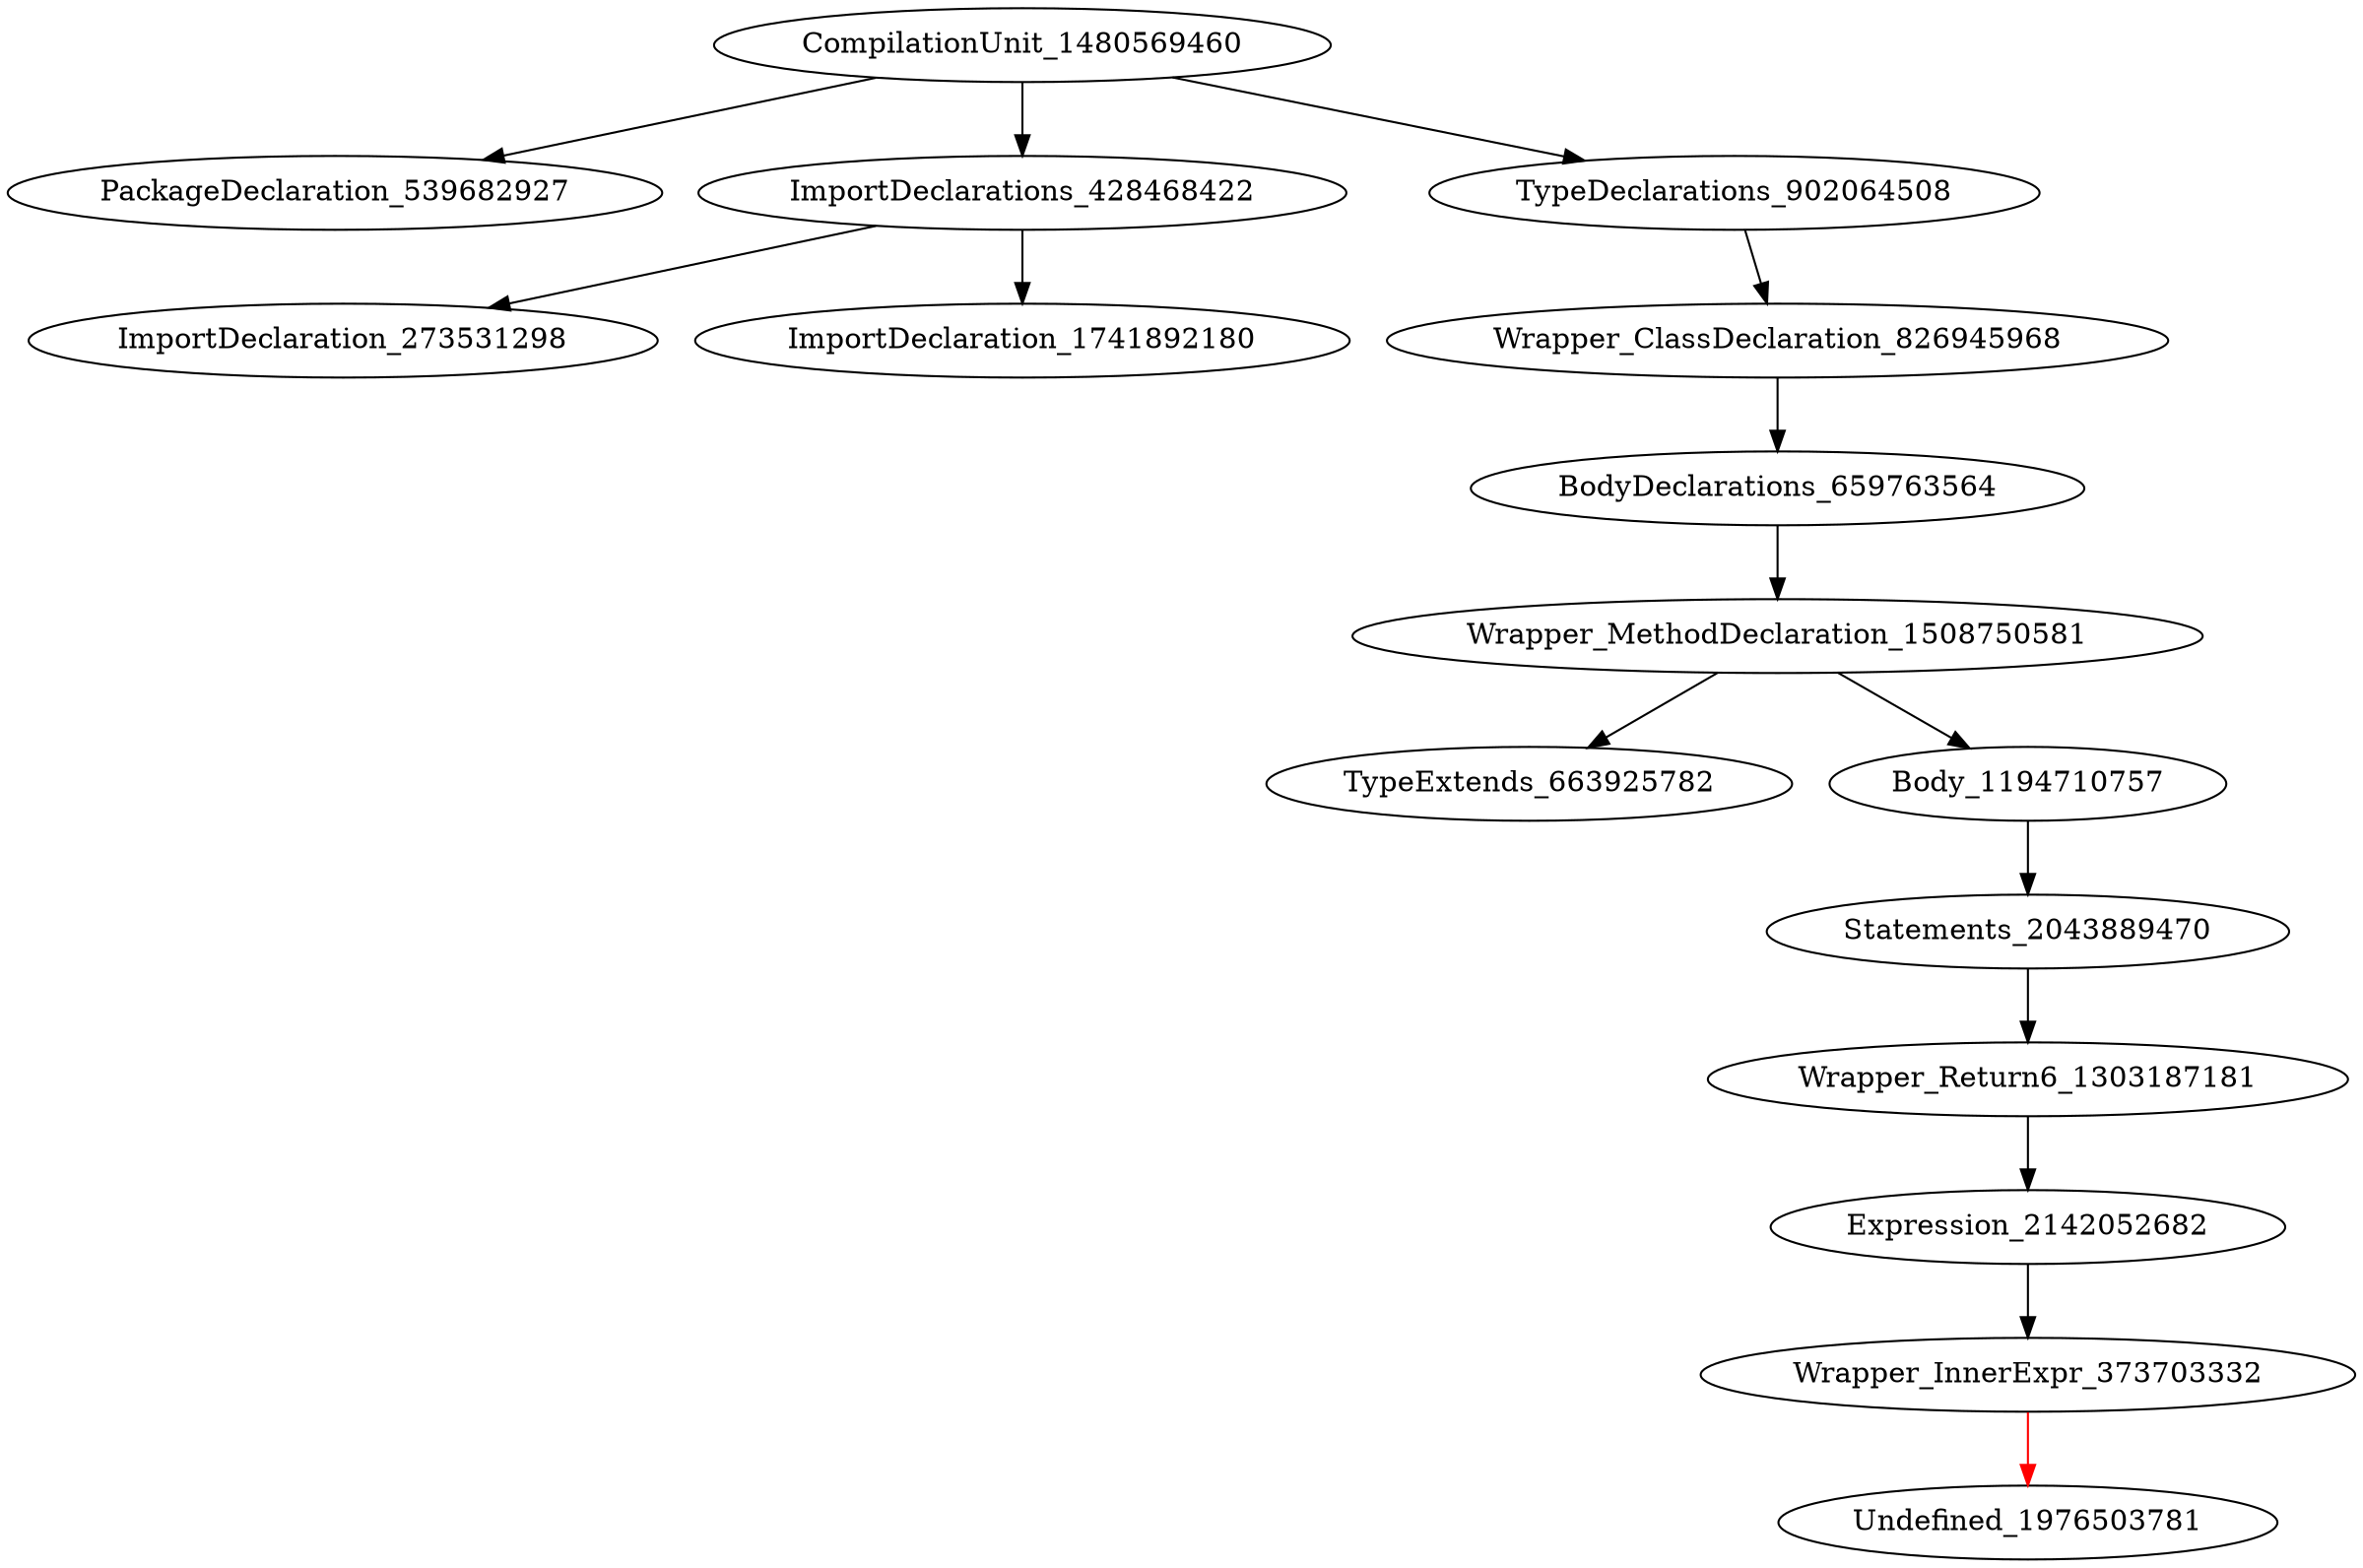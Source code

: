 digraph {
CompilationUnit_1480569460 -> PackageDeclaration_539682927
CompilationUnit_1480569460 -> ImportDeclarations_428468422
CompilationUnit_1480569460 -> TypeDeclarations_902064508
ImportDeclarations_428468422 -> ImportDeclaration_273531298
ImportDeclarations_428468422 -> ImportDeclaration_1741892180
TypeDeclarations_902064508 -> Wrapper_ClassDeclaration_826945968
Wrapper_ClassDeclaration_826945968 -> BodyDeclarations_659763564
BodyDeclarations_659763564 -> Wrapper_MethodDeclaration_1508750581
Wrapper_MethodDeclaration_1508750581 -> TypeExtends_663925782
Wrapper_MethodDeclaration_1508750581 -> Body_1194710757
Body_1194710757 -> Statements_2043889470
Statements_2043889470 -> Wrapper_Return6_1303187181
Wrapper_Return6_1303187181 -> Expression_2142052682
Expression_2142052682 -> Wrapper_InnerExpr_373703332
Wrapper_InnerExpr_373703332 -> Undefined_1976503781 [color = red] 
}